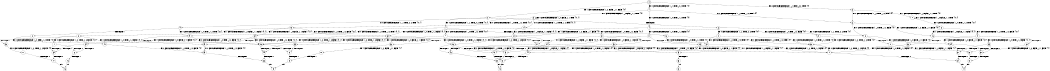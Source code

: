 digraph BCG {
size = "7, 10.5";
center = TRUE;
node [shape = circle];
0 [peripheries = 2];
0 -> 1 [label = "EX !0 !ATOMIC_EXCH_BRANCH (1, +1, TRUE, +0, 2, TRUE) !{0}"];
0 -> 2 [label = "EX !1 !ATOMIC_EXCH_BRANCH (1, +0, FALSE, +1, 1, FALSE) !{0}"];
0 -> 3 [label = "EX !0 !ATOMIC_EXCH_BRANCH (1, +1, TRUE, +0, 2, TRUE) !{0}"];
1 -> 4 [label = "EX !0 !ATOMIC_EXCH_BRANCH (1, +0, TRUE, +1, 2, TRUE) !{0}"];
1 -> 5 [label = "EX !1 !ATOMIC_EXCH_BRANCH (1, +0, FALSE, +1, 1, TRUE) !{0}"];
1 -> 6 [label = "EX !0 !ATOMIC_EXCH_BRANCH (1, +0, TRUE, +1, 2, TRUE) !{0}"];
2 -> 7 [label = "EX !0 !ATOMIC_EXCH_BRANCH (1, +1, TRUE, +0, 2, TRUE) !{0, 1}"];
2 -> 8 [label = "TERMINATE !1"];
2 -> 9 [label = "EX !0 !ATOMIC_EXCH_BRANCH (1, +1, TRUE, +0, 2, TRUE) !{0, 1}"];
3 -> 10 [label = "EX !1 !ATOMIC_EXCH_BRANCH (1, +0, FALSE, +1, 1, TRUE) !{0}"];
3 -> 6 [label = "EX !0 !ATOMIC_EXCH_BRANCH (1, +0, TRUE, +1, 2, TRUE) !{0}"];
4 -> 11 [label = "EX !0 !ATOMIC_EXCH_BRANCH (1, +0, TRUE, +1, 2, FALSE) !{0}"];
4 -> 12 [label = "EX !1 !ATOMIC_EXCH_BRANCH (1, +0, FALSE, +1, 1, FALSE) !{0}"];
4 -> 13 [label = "EX !0 !ATOMIC_EXCH_BRANCH (1, +0, TRUE, +1, 2, FALSE) !{0}"];
5 -> 14 [label = "EX !0 !ATOMIC_EXCH_BRANCH (1, +0, TRUE, +1, 2, TRUE) !{0, 1}"];
5 -> 5 [label = "EX !1 !ATOMIC_EXCH_BRANCH (1, +0, FALSE, +1, 1, TRUE) !{0, 1}"];
5 -> 15 [label = "EX !0 !ATOMIC_EXCH_BRANCH (1, +0, TRUE, +1, 2, TRUE) !{0, 1}"];
6 -> 16 [label = "EX !1 !ATOMIC_EXCH_BRANCH (1, +0, FALSE, +1, 1, FALSE) !{0}"];
6 -> 13 [label = "EX !0 !ATOMIC_EXCH_BRANCH (1, +0, TRUE, +1, 2, FALSE) !{0}"];
7 -> 17 [label = "EX !0 !ATOMIC_EXCH_BRANCH (1, +0, TRUE, +1, 2, TRUE) !{0, 1}"];
7 -> 18 [label = "TERMINATE !1"];
7 -> 19 [label = "EX !0 !ATOMIC_EXCH_BRANCH (1, +0, TRUE, +1, 2, TRUE) !{0, 1}"];
8 -> 20 [label = "EX !0 !ATOMIC_EXCH_BRANCH (1, +1, TRUE, +0, 2, TRUE) !{0}"];
8 -> 21 [label = "EX !0 !ATOMIC_EXCH_BRANCH (1, +1, TRUE, +0, 2, TRUE) !{0}"];
9 -> 19 [label = "EX !0 !ATOMIC_EXCH_BRANCH (1, +0, TRUE, +1, 2, TRUE) !{0, 1}"];
9 -> 22 [label = "TERMINATE !1"];
10 -> 23 [label = "EX !0 !ATOMIC_EXCH_BRANCH (1, +0, TRUE, +1, 2, TRUE) !{0, 1}"];
10 -> 10 [label = "EX !1 !ATOMIC_EXCH_BRANCH (1, +0, FALSE, +1, 1, TRUE) !{0, 1}"];
11 -> 24 [label = "EX !1 !ATOMIC_EXCH_BRANCH (1, +0, FALSE, +1, 1, FALSE) !{0}"];
11 -> 25 [label = "TERMINATE !0"];
12 -> 26 [label = "EX !0 !ATOMIC_EXCH_BRANCH (1, +0, TRUE, +1, 2, FALSE) !{0, 1}"];
12 -> 27 [label = "TERMINATE !1"];
12 -> 28 [label = "EX !0 !ATOMIC_EXCH_BRANCH (1, +0, TRUE, +1, 2, FALSE) !{0, 1}"];
13 -> 29 [label = "EX !1 !ATOMIC_EXCH_BRANCH (1, +0, FALSE, +1, 1, FALSE) !{0}"];
13 -> 30 [label = "TERMINATE !0"];
14 -> 31 [label = "EX !0 !ATOMIC_EXCH_BRANCH (1, +0, TRUE, +1, 2, FALSE) !{0, 1}"];
14 -> 12 [label = "EX !1 !ATOMIC_EXCH_BRANCH (1, +0, FALSE, +1, 1, FALSE) !{0, 1}"];
14 -> 32 [label = "EX !0 !ATOMIC_EXCH_BRANCH (1, +0, TRUE, +1, 2, FALSE) !{0, 1}"];
15 -> 33 [label = "EX !1 !ATOMIC_EXCH_BRANCH (1, +0, FALSE, +1, 1, FALSE) !{0, 1}"];
15 -> 32 [label = "EX !0 !ATOMIC_EXCH_BRANCH (1, +0, TRUE, +1, 2, FALSE) !{0, 1}"];
15 -> 34 [label = "EX !1 !ATOMIC_EXCH_BRANCH (1, +0, FALSE, +1, 1, FALSE) !{0, 1}"];
16 -> 35 [label = "EX !0 !ATOMIC_EXCH_BRANCH (1, +0, TRUE, +1, 2, FALSE) !{0, 1}"];
16 -> 36 [label = "TERMINATE !1"];
17 -> 26 [label = "EX !0 !ATOMIC_EXCH_BRANCH (1, +0, TRUE, +1, 2, FALSE) !{0, 1}"];
17 -> 27 [label = "TERMINATE !1"];
17 -> 28 [label = "EX !0 !ATOMIC_EXCH_BRANCH (1, +0, TRUE, +1, 2, FALSE) !{0, 1}"];
18 -> 37 [label = "EX !0 !ATOMIC_EXCH_BRANCH (1, +0, TRUE, +1, 2, TRUE) !{0}"];
18 -> 38 [label = "EX !0 !ATOMIC_EXCH_BRANCH (1, +0, TRUE, +1, 2, TRUE) !{0}"];
19 -> 28 [label = "EX !0 !ATOMIC_EXCH_BRANCH (1, +0, TRUE, +1, 2, FALSE) !{0, 1}"];
19 -> 39 [label = "TERMINATE !1"];
20 -> 37 [label = "EX !0 !ATOMIC_EXCH_BRANCH (1, +0, TRUE, +1, 2, TRUE) !{0}"];
20 -> 38 [label = "EX !0 !ATOMIC_EXCH_BRANCH (1, +0, TRUE, +1, 2, TRUE) !{0}"];
21 -> 38 [label = "EX !0 !ATOMIC_EXCH_BRANCH (1, +0, TRUE, +1, 2, TRUE) !{0}"];
22 -> 40 [label = "EX !0 !ATOMIC_EXCH_BRANCH (1, +0, TRUE, +1, 2, TRUE) !{0}"];
23 -> 41 [label = "EX !0 !ATOMIC_EXCH_BRANCH (1, +0, TRUE, +1, 2, FALSE) !{0, 1}"];
23 -> 16 [label = "EX !1 !ATOMIC_EXCH_BRANCH (1, +0, FALSE, +1, 1, FALSE) !{0, 1}"];
24 -> 42 [label = "TERMINATE !0"];
24 -> 43 [label = "TERMINATE !1"];
25 -> 44 [label = "EX !1 !ATOMIC_EXCH_BRANCH (1, +0, FALSE, +1, 1, FALSE) !{1}"];
25 -> 45 [label = "EX !1 !ATOMIC_EXCH_BRANCH (1, +0, FALSE, +1, 1, FALSE) !{1}"];
26 -> 42 [label = "TERMINATE !0"];
26 -> 43 [label = "TERMINATE !1"];
27 -> 46 [label = "EX !0 !ATOMIC_EXCH_BRANCH (1, +0, TRUE, +1, 2, FALSE) !{0}"];
27 -> 47 [label = "EX !0 !ATOMIC_EXCH_BRANCH (1, +0, TRUE, +1, 2, FALSE) !{0}"];
28 -> 48 [label = "TERMINATE !0"];
28 -> 49 [label = "TERMINATE !1"];
29 -> 50 [label = "TERMINATE !0"];
29 -> 51 [label = "TERMINATE !1"];
30 -> 52 [label = "EX !1 !ATOMIC_EXCH_BRANCH (1, +0, FALSE, +1, 1, FALSE) !{1}"];
31 -> 24 [label = "EX !1 !ATOMIC_EXCH_BRANCH (1, +0, FALSE, +1, 1, FALSE) !{0, 1}"];
31 -> 53 [label = "TERMINATE !0"];
32 -> 54 [label = "EX !1 !ATOMIC_EXCH_BRANCH (1, +0, FALSE, +1, 1, FALSE) !{0, 1}"];
32 -> 55 [label = "EX !1 !ATOMIC_EXCH_BRANCH (1, +0, FALSE, +1, 1, FALSE) !{0, 1}"];
32 -> 56 [label = "TERMINATE !0"];
33 -> 57 [label = "EX !0 !ATOMIC_EXCH_BRANCH (1, +0, TRUE, +1, 2, FALSE) !{0, 1}"];
33 -> 58 [label = "TERMINATE !1"];
33 -> 28 [label = "EX !0 !ATOMIC_EXCH_BRANCH (1, +0, TRUE, +1, 2, FALSE) !{0, 1}"];
34 -> 28 [label = "EX !0 !ATOMIC_EXCH_BRANCH (1, +0, TRUE, +1, 2, FALSE) !{0, 1}"];
34 -> 39 [label = "TERMINATE !1"];
35 -> 50 [label = "TERMINATE !0"];
35 -> 51 [label = "TERMINATE !1"];
36 -> 47 [label = "EX !0 !ATOMIC_EXCH_BRANCH (1, +0, TRUE, +1, 2, FALSE) !{0}"];
37 -> 46 [label = "EX !0 !ATOMIC_EXCH_BRANCH (1, +0, TRUE, +1, 2, FALSE) !{0}"];
37 -> 47 [label = "EX !0 !ATOMIC_EXCH_BRANCH (1, +0, TRUE, +1, 2, FALSE) !{0}"];
38 -> 47 [label = "EX !0 !ATOMIC_EXCH_BRANCH (1, +0, TRUE, +1, 2, FALSE) !{0}"];
39 -> 59 [label = "EX !0 !ATOMIC_EXCH_BRANCH (1, +0, TRUE, +1, 2, FALSE) !{0}"];
40 -> 59 [label = "EX !0 !ATOMIC_EXCH_BRANCH (1, +0, TRUE, +1, 2, FALSE) !{0}"];
41 -> 29 [label = "EX !1 !ATOMIC_EXCH_BRANCH (1, +0, FALSE, +1, 1, FALSE) !{0, 1}"];
41 -> 60 [label = "TERMINATE !0"];
42 -> 61 [label = "TERMINATE !1"];
43 -> 62 [label = "TERMINATE !0"];
44 -> 61 [label = "TERMINATE !1"];
45 -> 63 [label = "TERMINATE !1"];
46 -> 62 [label = "TERMINATE !0"];
47 -> 64 [label = "TERMINATE !0"];
48 -> 65 [label = "TERMINATE !1"];
49 -> 66 [label = "TERMINATE !0"];
50 -> 67 [label = "TERMINATE !1"];
51 -> 64 [label = "TERMINATE !0"];
52 -> 67 [label = "TERMINATE !1"];
53 -> 44 [label = "EX !1 !ATOMIC_EXCH_BRANCH (1, +0, FALSE, +1, 1, FALSE) !{1}"];
53 -> 45 [label = "EX !1 !ATOMIC_EXCH_BRANCH (1, +0, FALSE, +1, 1, FALSE) !{1}"];
54 -> 68 [label = "TERMINATE !0"];
54 -> 69 [label = "TERMINATE !1"];
55 -> 48 [label = "TERMINATE !0"];
55 -> 49 [label = "TERMINATE !1"];
56 -> 70 [label = "EX !1 !ATOMIC_EXCH_BRANCH (1, +0, FALSE, +1, 1, FALSE) !{1}"];
57 -> 68 [label = "TERMINATE !0"];
57 -> 69 [label = "TERMINATE !1"];
58 -> 71 [label = "EX !0 !ATOMIC_EXCH_BRANCH (1, +0, TRUE, +1, 2, FALSE) !{0}"];
59 -> 66 [label = "TERMINATE !0"];
60 -> 52 [label = "EX !1 !ATOMIC_EXCH_BRANCH (1, +0, FALSE, +1, 1, FALSE) !{1}"];
61 -> 72 [label = "exit"];
62 -> 72 [label = "exit"];
63 -> 73 [label = "exit"];
64 -> 74 [label = "exit"];
65 -> 75 [label = "exit"];
66 -> 75 [label = "exit"];
67 -> 74 [label = "exit"];
68 -> 76 [label = "TERMINATE !1"];
69 -> 77 [label = "TERMINATE !0"];
70 -> 65 [label = "TERMINATE !1"];
71 -> 77 [label = "TERMINATE !0"];
76 -> 78 [label = "exit"];
77 -> 78 [label = "exit"];
}

